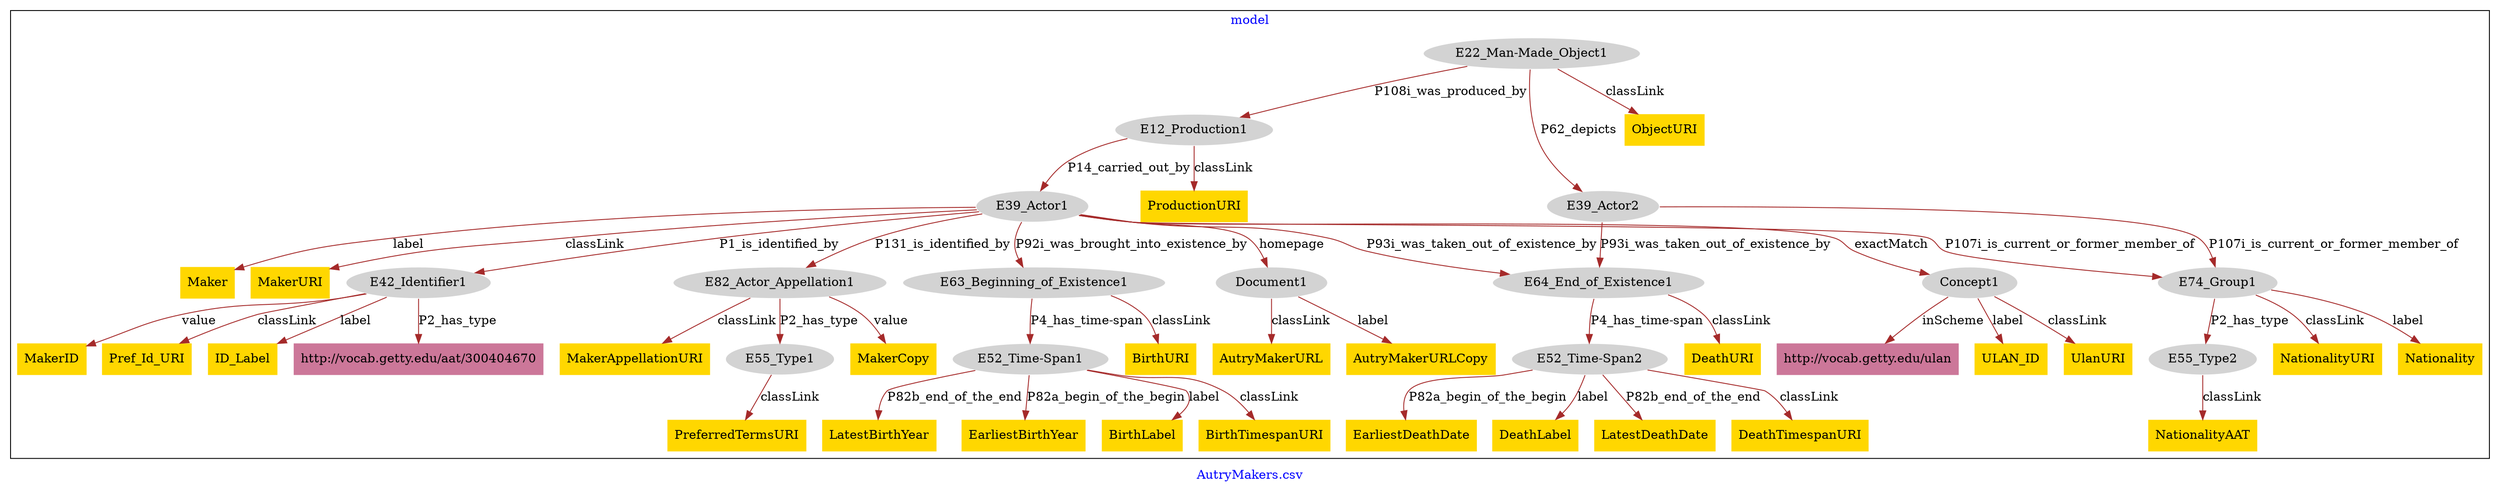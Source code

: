 digraph n0 {
fontcolor="blue"
remincross="true"
label="AutryMakers.csv"
subgraph cluster {
label="model"
n2[style="filled",color="white",fillcolor="lightgray",label="E12_Production1"];
n3[style="filled",color="white",fillcolor="lightgray",label="E39_Actor1"];
n4[style="filled",color="white",fillcolor="lightgray",label="E22_Man-Made_Object1"];
n5[style="filled",color="white",fillcolor="lightgray",label="E39_Actor2"];
n6[style="filled",color="white",fillcolor="lightgray",label="E42_Identifier1"];
n7[style="filled",color="white",fillcolor="lightgray",label="E63_Beginning_of_Existence1"];
n8[style="filled",color="white",fillcolor="lightgray",label="E64_End_of_Existence1"];
n9[style="filled",color="white",fillcolor="lightgray",label="E82_Actor_Appellation1"];
n10[style="filled",color="white",fillcolor="lightgray",label="Concept1"];
n11[style="filled",color="white",fillcolor="lightgray",label="Document1"];
n12[style="filled",color="white",fillcolor="lightgray",label="E74_Group1"];
n13[style="filled",color="white",fillcolor="lightgray",label="E52_Time-Span1"];
n14[style="filled",color="white",fillcolor="lightgray",label="E52_Time-Span2"];
n15[style="filled",color="white",fillcolor="lightgray",label="E55_Type2"];
n16[style="filled",color="white",fillcolor="lightgray",label="E55_Type1"];
n17[shape="plaintext",style="filled",fillcolor="gold",label="PreferredTermsURI"];
n18[shape="plaintext",style="filled",fillcolor="gold",label="NationalityAAT"];
n19[shape="plaintext",style="filled",fillcolor="gold",label="ProductionURI"];
n20[shape="plaintext",style="filled",fillcolor="gold",label="AutryMakerURLCopy"];
n21[shape="plaintext",style="filled",fillcolor="gold",label="LatestBirthYear"];
n22[shape="plaintext",style="filled",fillcolor="gold",label="NationalityURI"];
n23[shape="plaintext",style="filled",fillcolor="gold",label="EarliestDeathDate"];
n24[shape="plaintext",style="filled",fillcolor="gold",label="EarliestBirthYear"];
n25[shape="plaintext",style="filled",fillcolor="gold",label="MakerURI"];
n26[shape="plaintext",style="filled",fillcolor="gold",label="BirthLabel"];
n27[shape="plaintext",style="filled",fillcolor="gold",label="Nationality"];
n28[shape="plaintext",style="filled",fillcolor="gold",label="ULAN_ID"];
n29[shape="plaintext",style="filled",fillcolor="gold",label="AutryMakerURL"];
n30[shape="plaintext",style="filled",fillcolor="gold",label="Maker"];
n31[shape="plaintext",style="filled",fillcolor="gold",label="DeathURI"];
n32[shape="plaintext",style="filled",fillcolor="gold",label="MakerCopy"];
n33[shape="plaintext",style="filled",fillcolor="gold",label="MakerID"];
n34[shape="plaintext",style="filled",fillcolor="gold",label="BirthTimespanURI"];
n35[shape="plaintext",style="filled",fillcolor="gold",label="DeathLabel"];
n36[shape="plaintext",style="filled",fillcolor="gold",label="Pref_Id_URI"];
n37[shape="plaintext",style="filled",fillcolor="gold",label="ID_Label"];
n38[shape="plaintext",style="filled",fillcolor="gold",label="LatestDeathDate"];
n39[shape="plaintext",style="filled",fillcolor="gold",label="MakerAppellationURI"];
n40[shape="plaintext",style="filled",fillcolor="gold",label="UlanURI"];
n41[shape="plaintext",style="filled",fillcolor="gold",label="DeathTimespanURI"];
n42[shape="plaintext",style="filled",fillcolor="gold",label="ObjectURI"];
n43[shape="plaintext",style="filled",fillcolor="gold",label="BirthURI"];
n44[shape="plaintext",style="filled",fillcolor="#CC7799",label="http://vocab.getty.edu/aat/300404670"];
n45[shape="plaintext",style="filled",fillcolor="#CC7799",label="http://vocab.getty.edu/ulan"];
}
n2 -> n3[color="brown",fontcolor="black",label="P14_carried_out_by"]
n4 -> n2[color="brown",fontcolor="black",label="P108i_was_produced_by"]
n4 -> n5[color="brown",fontcolor="black",label="P62_depicts"]
n3 -> n6[color="brown",fontcolor="black",label="P1_is_identified_by"]
n3 -> n7[color="brown",fontcolor="black",label="P92i_was_brought_into_existence_by"]
n3 -> n8[color="brown",fontcolor="black",label="P93i_was_taken_out_of_existence_by"]
n3 -> n9[color="brown",fontcolor="black",label="P131_is_identified_by"]
n3 -> n10[color="brown",fontcolor="black",label="exactMatch"]
n3 -> n11[color="brown",fontcolor="black",label="homepage"]
n5 -> n12[color="brown",fontcolor="black",label="P107i_is_current_or_former_member_of"]
n7 -> n13[color="brown",fontcolor="black",label="P4_has_time-span"]
n8 -> n14[color="brown",fontcolor="black",label="P4_has_time-span"]
n12 -> n15[color="brown",fontcolor="black",label="P2_has_type"]
n9 -> n16[color="brown",fontcolor="black",label="P2_has_type"]
n16 -> n17[color="brown",fontcolor="black",label="classLink"]
n15 -> n18[color="brown",fontcolor="black",label="classLink"]
n2 -> n19[color="brown",fontcolor="black",label="classLink"]
n11 -> n20[color="brown",fontcolor="black",label="label"]
n13 -> n21[color="brown",fontcolor="black",label="P82b_end_of_the_end"]
n12 -> n22[color="brown",fontcolor="black",label="classLink"]
n14 -> n23[color="brown",fontcolor="black",label="P82a_begin_of_the_begin"]
n13 -> n24[color="brown",fontcolor="black",label="P82a_begin_of_the_begin"]
n3 -> n25[color="brown",fontcolor="black",label="classLink"]
n13 -> n26[color="brown",fontcolor="black",label="label"]
n12 -> n27[color="brown",fontcolor="black",label="label"]
n10 -> n28[color="brown",fontcolor="black",label="label"]
n11 -> n29[color="brown",fontcolor="black",label="classLink"]
n3 -> n30[color="brown",fontcolor="black",label="label"]
n8 -> n31[color="brown",fontcolor="black",label="classLink"]
n9 -> n32[color="brown",fontcolor="black",label="value"]
n6 -> n33[color="brown",fontcolor="black",label="value"]
n13 -> n34[color="brown",fontcolor="black",label="classLink"]
n14 -> n35[color="brown",fontcolor="black",label="label"]
n6 -> n36[color="brown",fontcolor="black",label="classLink"]
n6 -> n37[color="brown",fontcolor="black",label="label"]
n14 -> n38[color="brown",fontcolor="black",label="P82b_end_of_the_end"]
n9 -> n39[color="brown",fontcolor="black",label="classLink"]
n10 -> n40[color="brown",fontcolor="black",label="classLink"]
n14 -> n41[color="brown",fontcolor="black",label="classLink"]
n4 -> n42[color="brown",fontcolor="black",label="classLink"]
n7 -> n43[color="brown",fontcolor="black",label="classLink"]
n5 -> n8[color="brown",fontcolor="black",label="P93i_was_taken_out_of_existence_by"]
n6 -> n44[color="brown",fontcolor="black",label="P2_has_type"]
n10 -> n45[color="brown",fontcolor="black",label="inScheme"]
n3 -> n12[color="brown",fontcolor="black",label="P107i_is_current_or_former_member_of"]
}
